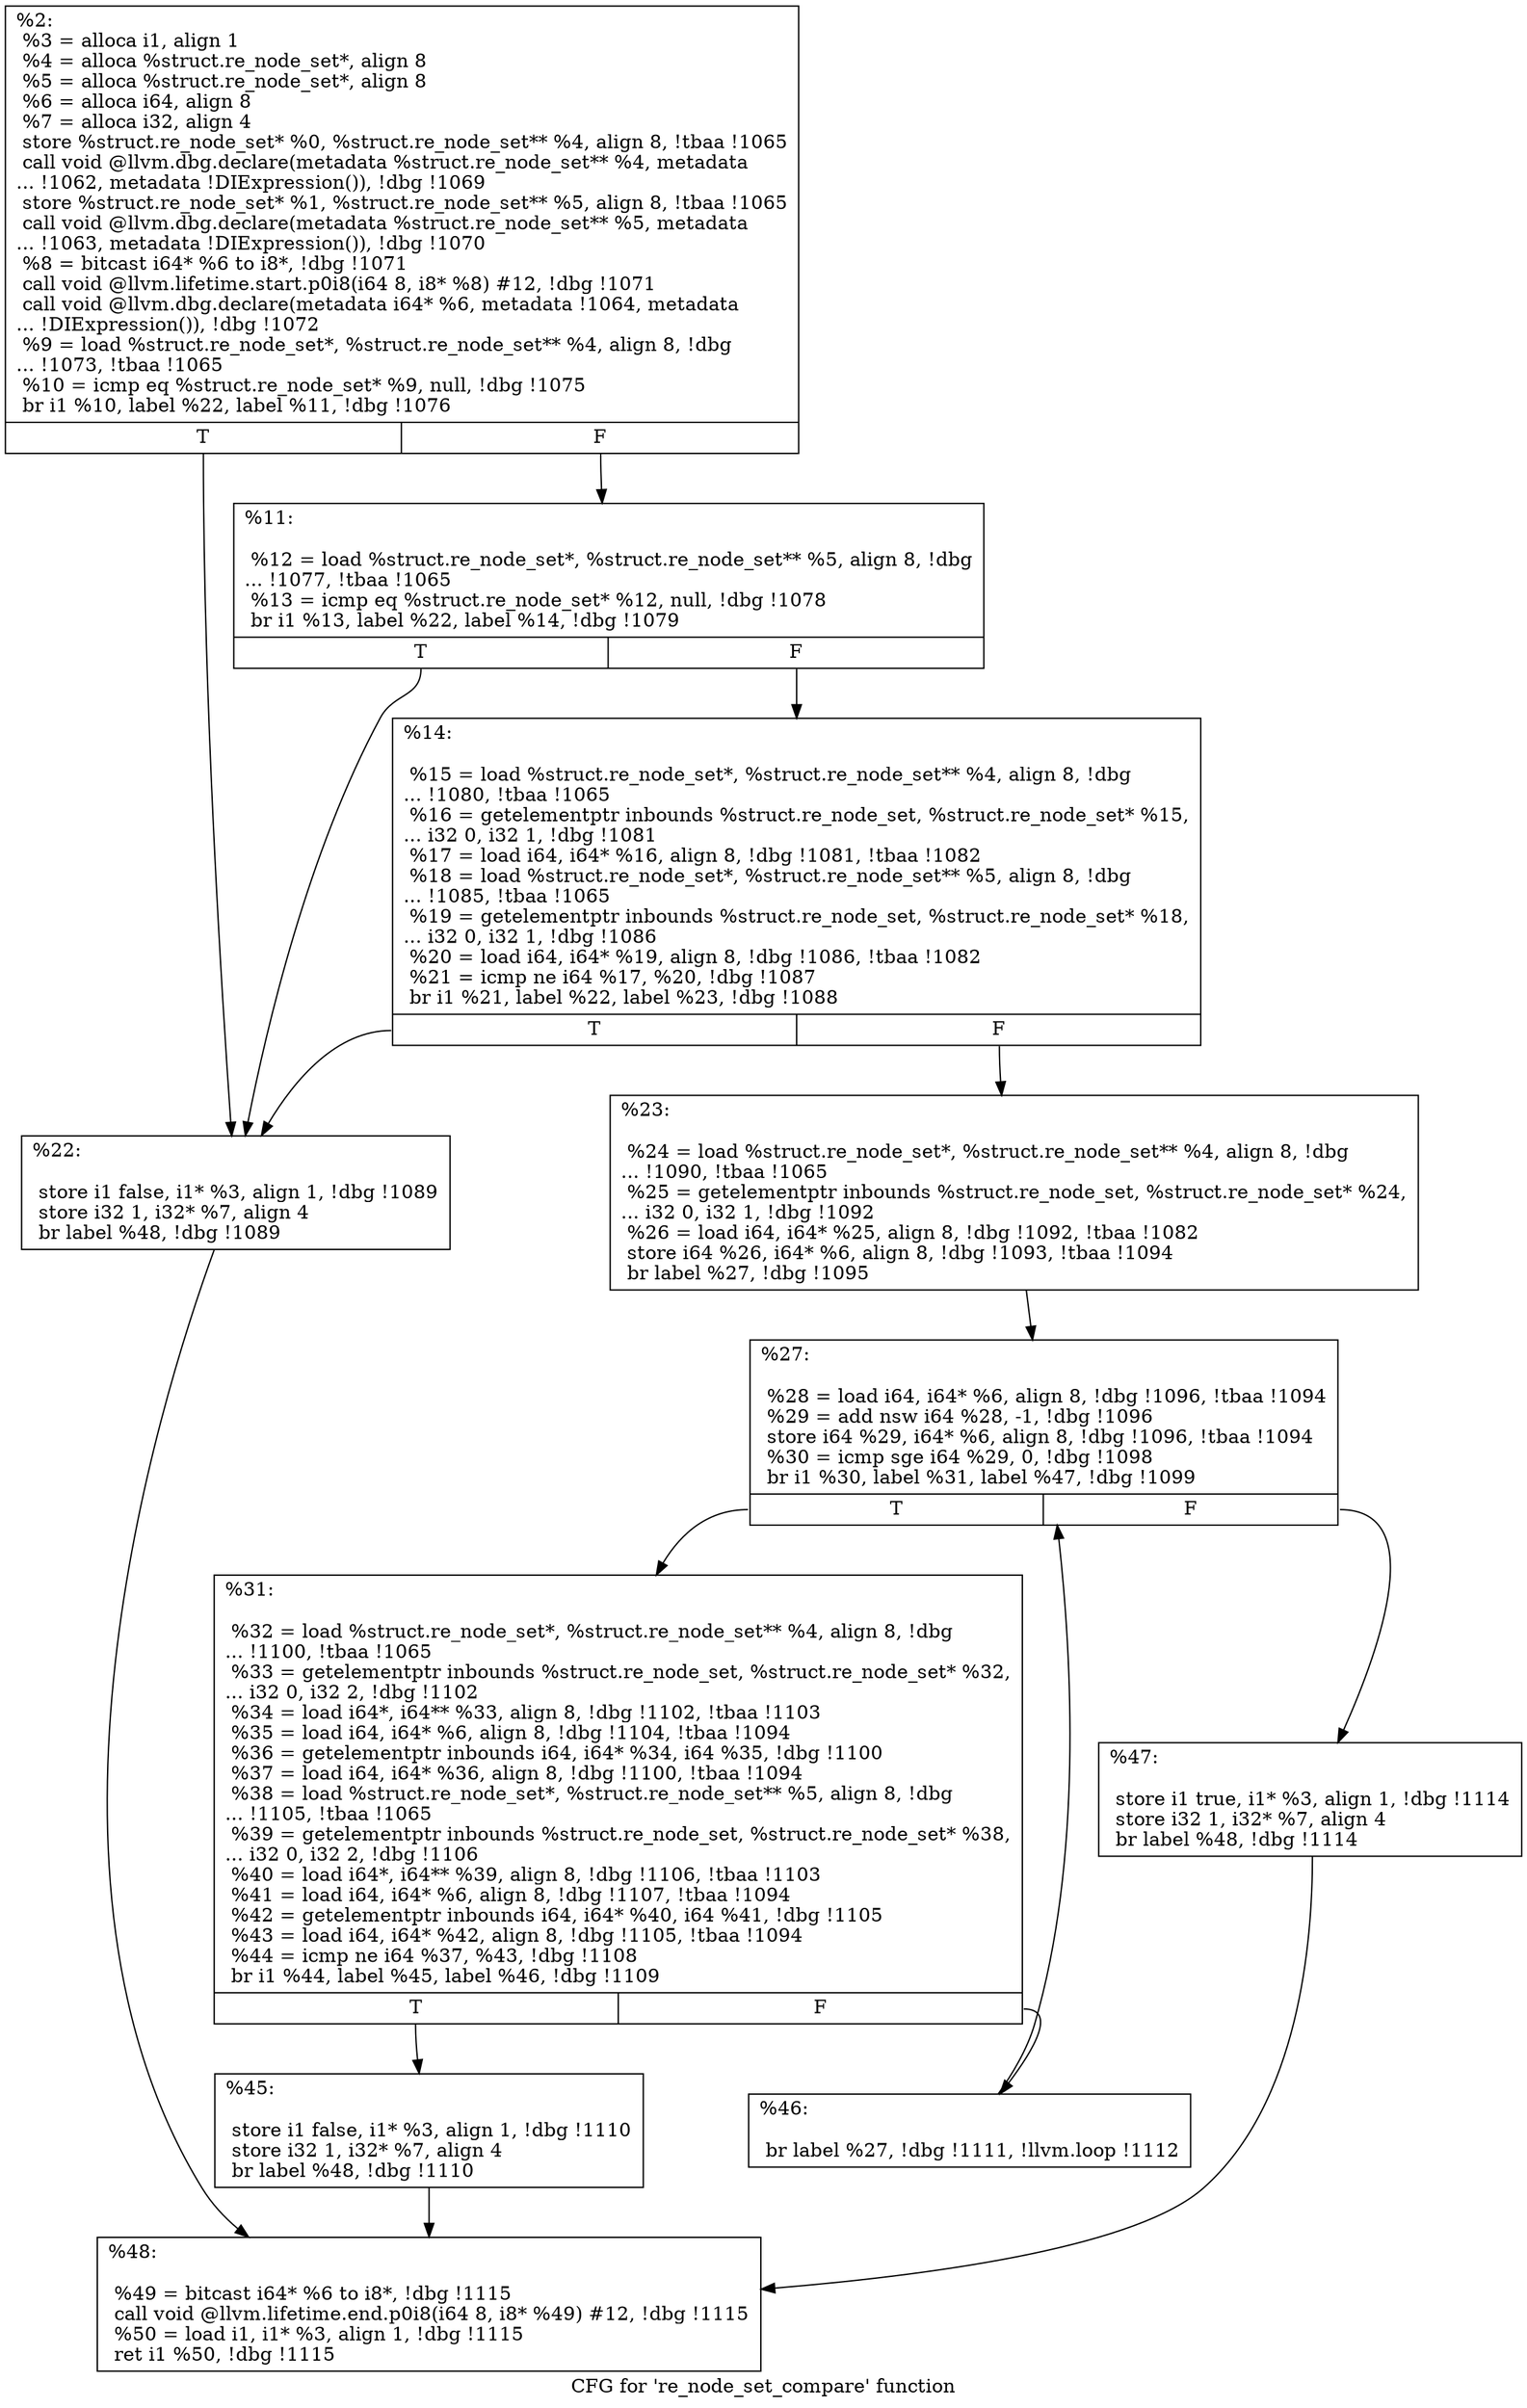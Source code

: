 digraph "CFG for 're_node_set_compare' function" {
	label="CFG for 're_node_set_compare' function";

	Node0xb0bdc0 [shape=record,label="{%2:\l  %3 = alloca i1, align 1\l  %4 = alloca %struct.re_node_set*, align 8\l  %5 = alloca %struct.re_node_set*, align 8\l  %6 = alloca i64, align 8\l  %7 = alloca i32, align 4\l  store %struct.re_node_set* %0, %struct.re_node_set** %4, align 8, !tbaa !1065\l  call void @llvm.dbg.declare(metadata %struct.re_node_set** %4, metadata\l... !1062, metadata !DIExpression()), !dbg !1069\l  store %struct.re_node_set* %1, %struct.re_node_set** %5, align 8, !tbaa !1065\l  call void @llvm.dbg.declare(metadata %struct.re_node_set** %5, metadata\l... !1063, metadata !DIExpression()), !dbg !1070\l  %8 = bitcast i64* %6 to i8*, !dbg !1071\l  call void @llvm.lifetime.start.p0i8(i64 8, i8* %8) #12, !dbg !1071\l  call void @llvm.dbg.declare(metadata i64* %6, metadata !1064, metadata\l... !DIExpression()), !dbg !1072\l  %9 = load %struct.re_node_set*, %struct.re_node_set** %4, align 8, !dbg\l... !1073, !tbaa !1065\l  %10 = icmp eq %struct.re_node_set* %9, null, !dbg !1075\l  br i1 %10, label %22, label %11, !dbg !1076\l|{<s0>T|<s1>F}}"];
	Node0xb0bdc0:s0 -> Node0xb0e1f0;
	Node0xb0bdc0:s1 -> Node0xb0e150;
	Node0xb0e150 [shape=record,label="{%11:\l\l  %12 = load %struct.re_node_set*, %struct.re_node_set** %5, align 8, !dbg\l... !1077, !tbaa !1065\l  %13 = icmp eq %struct.re_node_set* %12, null, !dbg !1078\l  br i1 %13, label %22, label %14, !dbg !1079\l|{<s0>T|<s1>F}}"];
	Node0xb0e150:s0 -> Node0xb0e1f0;
	Node0xb0e150:s1 -> Node0xb0e1a0;
	Node0xb0e1a0 [shape=record,label="{%14:\l\l  %15 = load %struct.re_node_set*, %struct.re_node_set** %4, align 8, !dbg\l... !1080, !tbaa !1065\l  %16 = getelementptr inbounds %struct.re_node_set, %struct.re_node_set* %15,\l... i32 0, i32 1, !dbg !1081\l  %17 = load i64, i64* %16, align 8, !dbg !1081, !tbaa !1082\l  %18 = load %struct.re_node_set*, %struct.re_node_set** %5, align 8, !dbg\l... !1085, !tbaa !1065\l  %19 = getelementptr inbounds %struct.re_node_set, %struct.re_node_set* %18,\l... i32 0, i32 1, !dbg !1086\l  %20 = load i64, i64* %19, align 8, !dbg !1086, !tbaa !1082\l  %21 = icmp ne i64 %17, %20, !dbg !1087\l  br i1 %21, label %22, label %23, !dbg !1088\l|{<s0>T|<s1>F}}"];
	Node0xb0e1a0:s0 -> Node0xb0e1f0;
	Node0xb0e1a0:s1 -> Node0xb0e240;
	Node0xb0e1f0 [shape=record,label="{%22:\l\l  store i1 false, i1* %3, align 1, !dbg !1089\l  store i32 1, i32* %7, align 4\l  br label %48, !dbg !1089\l}"];
	Node0xb0e1f0 -> Node0xb0e420;
	Node0xb0e240 [shape=record,label="{%23:\l\l  %24 = load %struct.re_node_set*, %struct.re_node_set** %4, align 8, !dbg\l... !1090, !tbaa !1065\l  %25 = getelementptr inbounds %struct.re_node_set, %struct.re_node_set* %24,\l... i32 0, i32 1, !dbg !1092\l  %26 = load i64, i64* %25, align 8, !dbg !1092, !tbaa !1082\l  store i64 %26, i64* %6, align 8, !dbg !1093, !tbaa !1094\l  br label %27, !dbg !1095\l}"];
	Node0xb0e240 -> Node0xb0e290;
	Node0xb0e290 [shape=record,label="{%27:\l\l  %28 = load i64, i64* %6, align 8, !dbg !1096, !tbaa !1094\l  %29 = add nsw i64 %28, -1, !dbg !1096\l  store i64 %29, i64* %6, align 8, !dbg !1096, !tbaa !1094\l  %30 = icmp sge i64 %29, 0, !dbg !1098\l  br i1 %30, label %31, label %47, !dbg !1099\l|{<s0>T|<s1>F}}"];
	Node0xb0e290:s0 -> Node0xb0e2e0;
	Node0xb0e290:s1 -> Node0xb0e3d0;
	Node0xb0e2e0 [shape=record,label="{%31:\l\l  %32 = load %struct.re_node_set*, %struct.re_node_set** %4, align 8, !dbg\l... !1100, !tbaa !1065\l  %33 = getelementptr inbounds %struct.re_node_set, %struct.re_node_set* %32,\l... i32 0, i32 2, !dbg !1102\l  %34 = load i64*, i64** %33, align 8, !dbg !1102, !tbaa !1103\l  %35 = load i64, i64* %6, align 8, !dbg !1104, !tbaa !1094\l  %36 = getelementptr inbounds i64, i64* %34, i64 %35, !dbg !1100\l  %37 = load i64, i64* %36, align 8, !dbg !1100, !tbaa !1094\l  %38 = load %struct.re_node_set*, %struct.re_node_set** %5, align 8, !dbg\l... !1105, !tbaa !1065\l  %39 = getelementptr inbounds %struct.re_node_set, %struct.re_node_set* %38,\l... i32 0, i32 2, !dbg !1106\l  %40 = load i64*, i64** %39, align 8, !dbg !1106, !tbaa !1103\l  %41 = load i64, i64* %6, align 8, !dbg !1107, !tbaa !1094\l  %42 = getelementptr inbounds i64, i64* %40, i64 %41, !dbg !1105\l  %43 = load i64, i64* %42, align 8, !dbg !1105, !tbaa !1094\l  %44 = icmp ne i64 %37, %43, !dbg !1108\l  br i1 %44, label %45, label %46, !dbg !1109\l|{<s0>T|<s1>F}}"];
	Node0xb0e2e0:s0 -> Node0xb0e330;
	Node0xb0e2e0:s1 -> Node0xb0e380;
	Node0xb0e330 [shape=record,label="{%45:\l\l  store i1 false, i1* %3, align 1, !dbg !1110\l  store i32 1, i32* %7, align 4\l  br label %48, !dbg !1110\l}"];
	Node0xb0e330 -> Node0xb0e420;
	Node0xb0e380 [shape=record,label="{%46:\l\l  br label %27, !dbg !1111, !llvm.loop !1112\l}"];
	Node0xb0e380 -> Node0xb0e290;
	Node0xb0e3d0 [shape=record,label="{%47:\l\l  store i1 true, i1* %3, align 1, !dbg !1114\l  store i32 1, i32* %7, align 4\l  br label %48, !dbg !1114\l}"];
	Node0xb0e3d0 -> Node0xb0e420;
	Node0xb0e420 [shape=record,label="{%48:\l\l  %49 = bitcast i64* %6 to i8*, !dbg !1115\l  call void @llvm.lifetime.end.p0i8(i64 8, i8* %49) #12, !dbg !1115\l  %50 = load i1, i1* %3, align 1, !dbg !1115\l  ret i1 %50, !dbg !1115\l}"];
}
